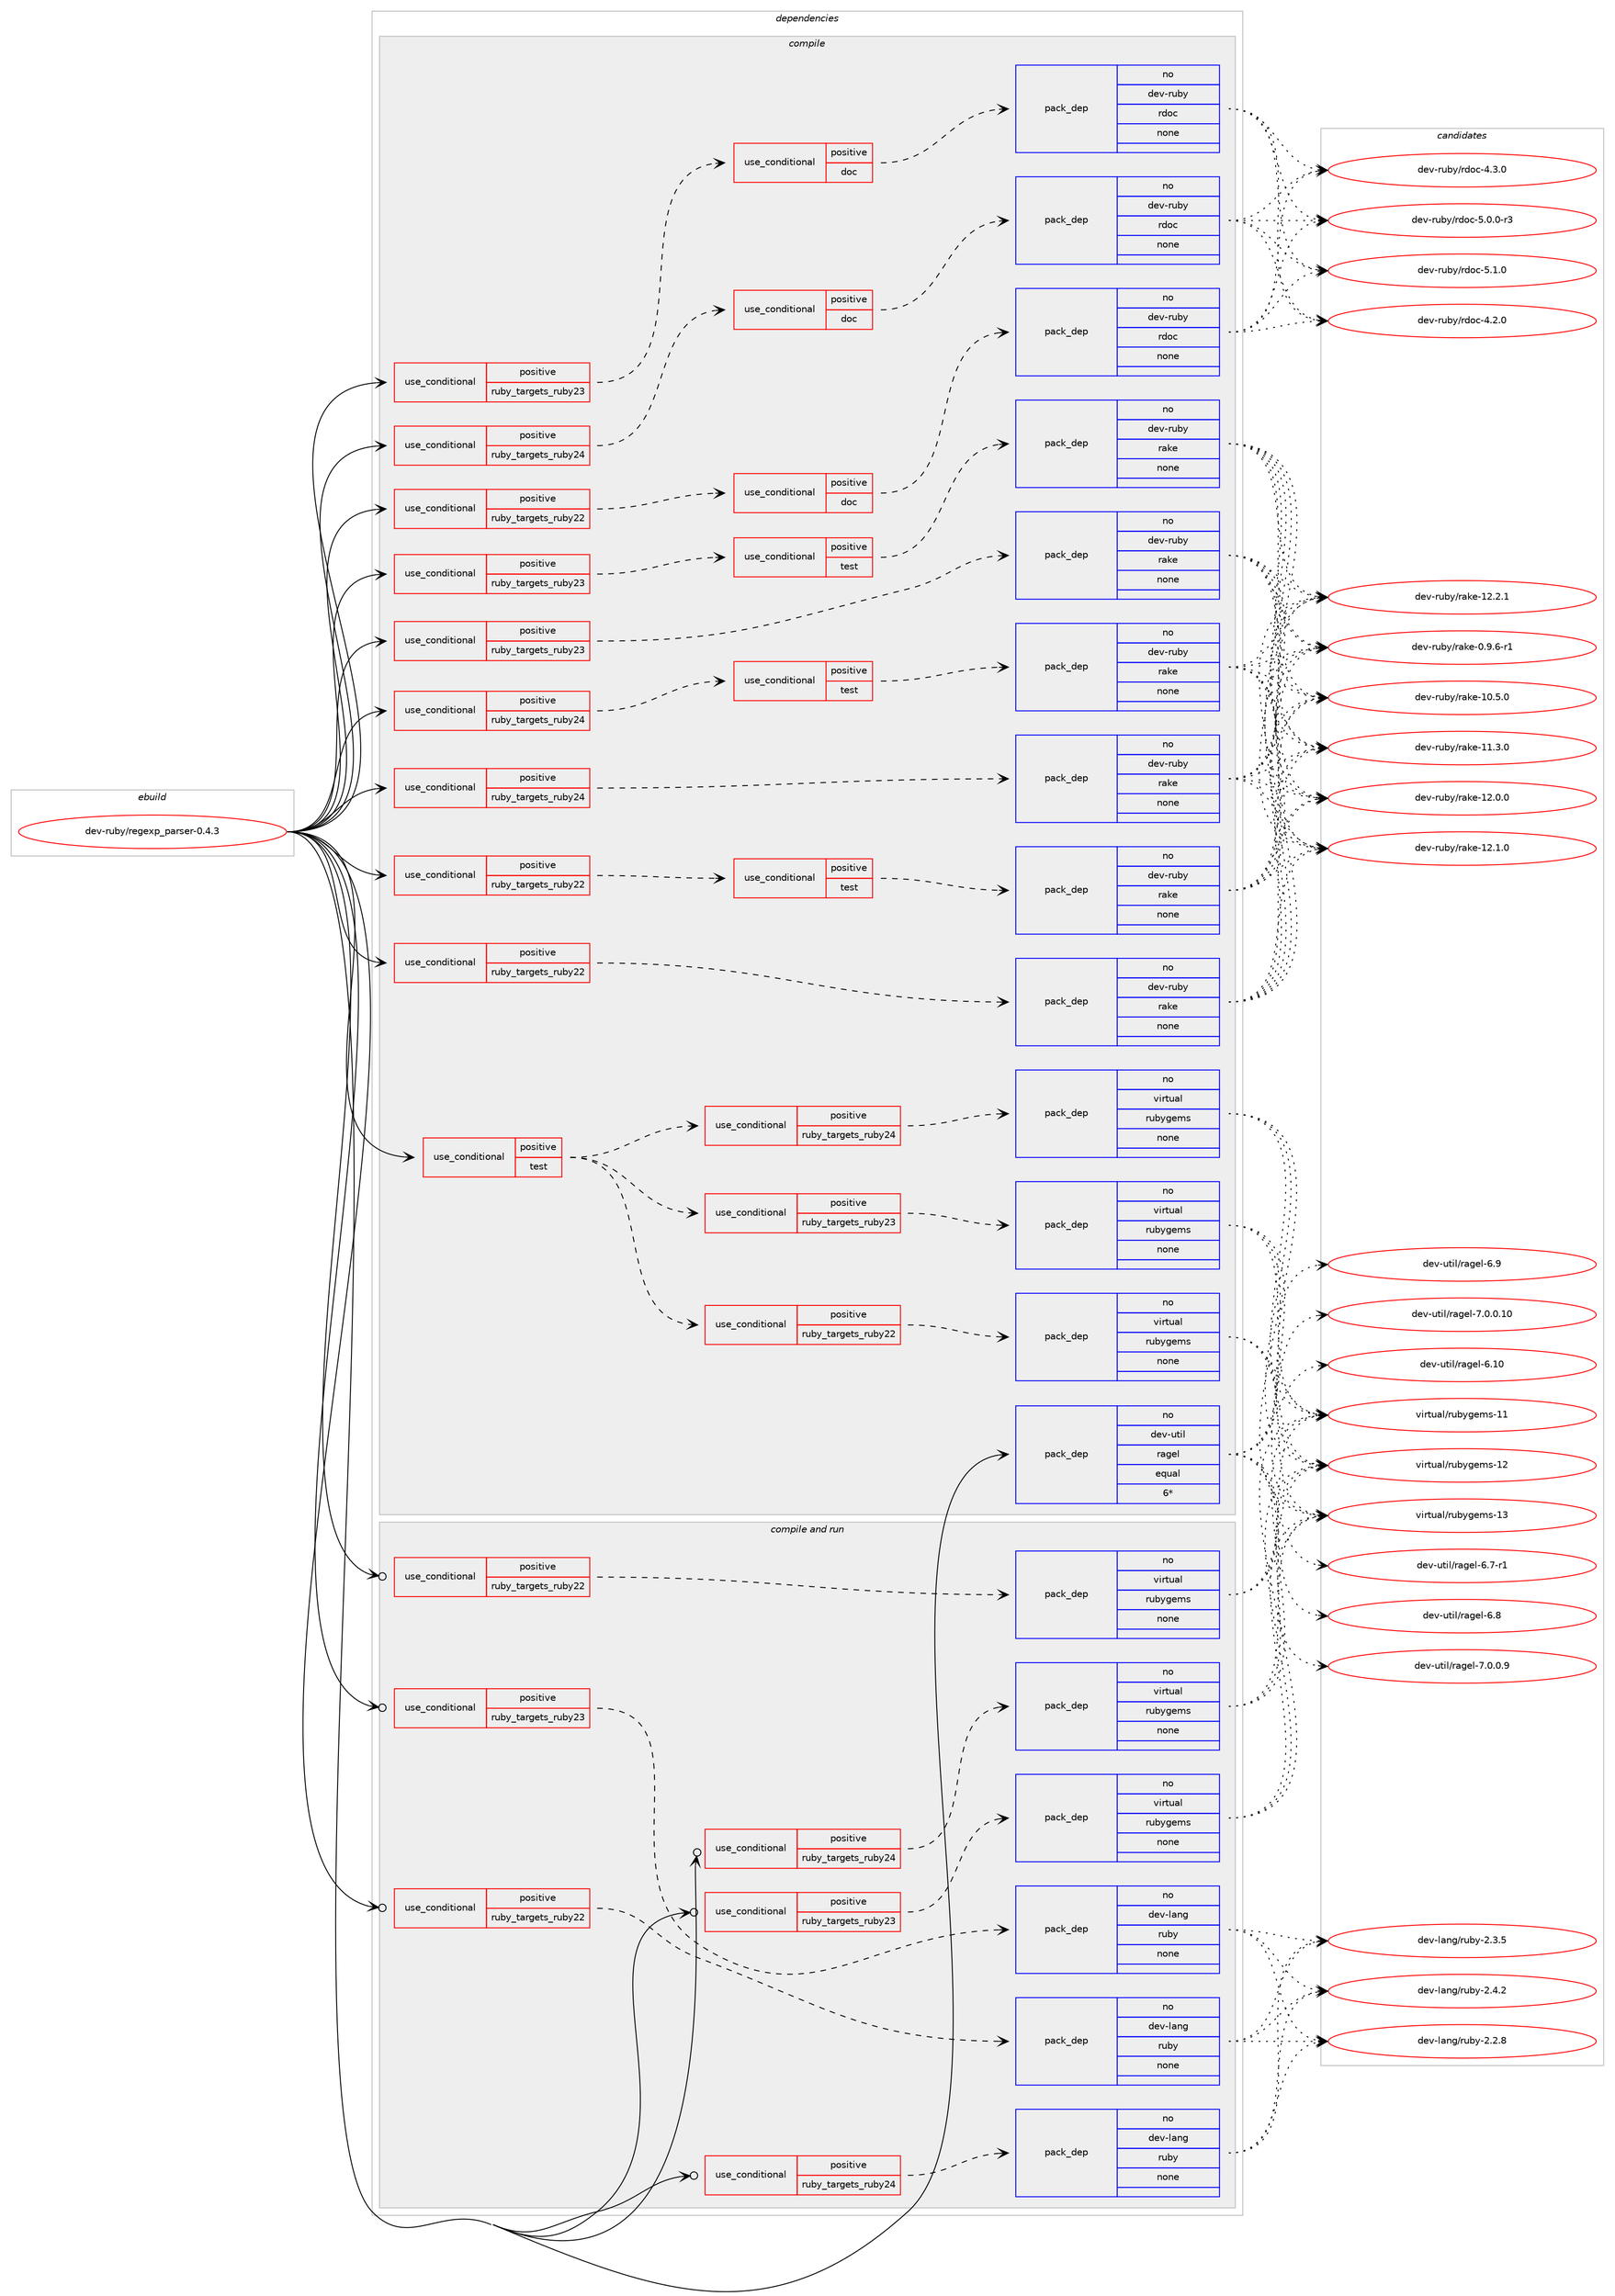 digraph prolog {

# *************
# Graph options
# *************

newrank=true;
concentrate=true;
compound=true;
graph [rankdir=LR,fontname=Helvetica,fontsize=10,ranksep=1.5];#, ranksep=2.5, nodesep=0.2];
edge  [arrowhead=vee];
node  [fontname=Helvetica,fontsize=10];

# **********
# The ebuild
# **********

subgraph cluster_leftcol {
color=gray;
rank=same;
label=<<i>ebuild</i>>;
id [label="dev-ruby/regexp_parser-0.4.3", color=red, width=4, href="../dev-ruby/regexp_parser-0.4.3.svg"];
}

# ****************
# The dependencies
# ****************

subgraph cluster_midcol {
color=gray;
label=<<i>dependencies</i>>;
subgraph cluster_compile {
fillcolor="#eeeeee";
style=filled;
label=<<i>compile</i>>;
subgraph cond68218 {
dependency260899 [label=<<TABLE BORDER="0" CELLBORDER="1" CELLSPACING="0" CELLPADDING="4"><TR><TD ROWSPAN="3" CELLPADDING="10">use_conditional</TD></TR><TR><TD>positive</TD></TR><TR><TD>ruby_targets_ruby22</TD></TR></TABLE>>, shape=none, color=red];
subgraph cond68219 {
dependency260900 [label=<<TABLE BORDER="0" CELLBORDER="1" CELLSPACING="0" CELLPADDING="4"><TR><TD ROWSPAN="3" CELLPADDING="10">use_conditional</TD></TR><TR><TD>positive</TD></TR><TR><TD>doc</TD></TR></TABLE>>, shape=none, color=red];
subgraph pack188567 {
dependency260901 [label=<<TABLE BORDER="0" CELLBORDER="1" CELLSPACING="0" CELLPADDING="4" WIDTH="220"><TR><TD ROWSPAN="6" CELLPADDING="30">pack_dep</TD></TR><TR><TD WIDTH="110">no</TD></TR><TR><TD>dev-ruby</TD></TR><TR><TD>rdoc</TD></TR><TR><TD>none</TD></TR><TR><TD></TD></TR></TABLE>>, shape=none, color=blue];
}
dependency260900:e -> dependency260901:w [weight=20,style="dashed",arrowhead="vee"];
}
dependency260899:e -> dependency260900:w [weight=20,style="dashed",arrowhead="vee"];
}
id:e -> dependency260899:w [weight=20,style="solid",arrowhead="vee"];
subgraph cond68220 {
dependency260902 [label=<<TABLE BORDER="0" CELLBORDER="1" CELLSPACING="0" CELLPADDING="4"><TR><TD ROWSPAN="3" CELLPADDING="10">use_conditional</TD></TR><TR><TD>positive</TD></TR><TR><TD>ruby_targets_ruby22</TD></TR></TABLE>>, shape=none, color=red];
subgraph cond68221 {
dependency260903 [label=<<TABLE BORDER="0" CELLBORDER="1" CELLSPACING="0" CELLPADDING="4"><TR><TD ROWSPAN="3" CELLPADDING="10">use_conditional</TD></TR><TR><TD>positive</TD></TR><TR><TD>test</TD></TR></TABLE>>, shape=none, color=red];
subgraph pack188568 {
dependency260904 [label=<<TABLE BORDER="0" CELLBORDER="1" CELLSPACING="0" CELLPADDING="4" WIDTH="220"><TR><TD ROWSPAN="6" CELLPADDING="30">pack_dep</TD></TR><TR><TD WIDTH="110">no</TD></TR><TR><TD>dev-ruby</TD></TR><TR><TD>rake</TD></TR><TR><TD>none</TD></TR><TR><TD></TD></TR></TABLE>>, shape=none, color=blue];
}
dependency260903:e -> dependency260904:w [weight=20,style="dashed",arrowhead="vee"];
}
dependency260902:e -> dependency260903:w [weight=20,style="dashed",arrowhead="vee"];
}
id:e -> dependency260902:w [weight=20,style="solid",arrowhead="vee"];
subgraph cond68222 {
dependency260905 [label=<<TABLE BORDER="0" CELLBORDER="1" CELLSPACING="0" CELLPADDING="4"><TR><TD ROWSPAN="3" CELLPADDING="10">use_conditional</TD></TR><TR><TD>positive</TD></TR><TR><TD>ruby_targets_ruby22</TD></TR></TABLE>>, shape=none, color=red];
subgraph pack188569 {
dependency260906 [label=<<TABLE BORDER="0" CELLBORDER="1" CELLSPACING="0" CELLPADDING="4" WIDTH="220"><TR><TD ROWSPAN="6" CELLPADDING="30">pack_dep</TD></TR><TR><TD WIDTH="110">no</TD></TR><TR><TD>dev-ruby</TD></TR><TR><TD>rake</TD></TR><TR><TD>none</TD></TR><TR><TD></TD></TR></TABLE>>, shape=none, color=blue];
}
dependency260905:e -> dependency260906:w [weight=20,style="dashed",arrowhead="vee"];
}
id:e -> dependency260905:w [weight=20,style="solid",arrowhead="vee"];
subgraph cond68223 {
dependency260907 [label=<<TABLE BORDER="0" CELLBORDER="1" CELLSPACING="0" CELLPADDING="4"><TR><TD ROWSPAN="3" CELLPADDING="10">use_conditional</TD></TR><TR><TD>positive</TD></TR><TR><TD>ruby_targets_ruby23</TD></TR></TABLE>>, shape=none, color=red];
subgraph cond68224 {
dependency260908 [label=<<TABLE BORDER="0" CELLBORDER="1" CELLSPACING="0" CELLPADDING="4"><TR><TD ROWSPAN="3" CELLPADDING="10">use_conditional</TD></TR><TR><TD>positive</TD></TR><TR><TD>doc</TD></TR></TABLE>>, shape=none, color=red];
subgraph pack188570 {
dependency260909 [label=<<TABLE BORDER="0" CELLBORDER="1" CELLSPACING="0" CELLPADDING="4" WIDTH="220"><TR><TD ROWSPAN="6" CELLPADDING="30">pack_dep</TD></TR><TR><TD WIDTH="110">no</TD></TR><TR><TD>dev-ruby</TD></TR><TR><TD>rdoc</TD></TR><TR><TD>none</TD></TR><TR><TD></TD></TR></TABLE>>, shape=none, color=blue];
}
dependency260908:e -> dependency260909:w [weight=20,style="dashed",arrowhead="vee"];
}
dependency260907:e -> dependency260908:w [weight=20,style="dashed",arrowhead="vee"];
}
id:e -> dependency260907:w [weight=20,style="solid",arrowhead="vee"];
subgraph cond68225 {
dependency260910 [label=<<TABLE BORDER="0" CELLBORDER="1" CELLSPACING="0" CELLPADDING="4"><TR><TD ROWSPAN="3" CELLPADDING="10">use_conditional</TD></TR><TR><TD>positive</TD></TR><TR><TD>ruby_targets_ruby23</TD></TR></TABLE>>, shape=none, color=red];
subgraph cond68226 {
dependency260911 [label=<<TABLE BORDER="0" CELLBORDER="1" CELLSPACING="0" CELLPADDING="4"><TR><TD ROWSPAN="3" CELLPADDING="10">use_conditional</TD></TR><TR><TD>positive</TD></TR><TR><TD>test</TD></TR></TABLE>>, shape=none, color=red];
subgraph pack188571 {
dependency260912 [label=<<TABLE BORDER="0" CELLBORDER="1" CELLSPACING="0" CELLPADDING="4" WIDTH="220"><TR><TD ROWSPAN="6" CELLPADDING="30">pack_dep</TD></TR><TR><TD WIDTH="110">no</TD></TR><TR><TD>dev-ruby</TD></TR><TR><TD>rake</TD></TR><TR><TD>none</TD></TR><TR><TD></TD></TR></TABLE>>, shape=none, color=blue];
}
dependency260911:e -> dependency260912:w [weight=20,style="dashed",arrowhead="vee"];
}
dependency260910:e -> dependency260911:w [weight=20,style="dashed",arrowhead="vee"];
}
id:e -> dependency260910:w [weight=20,style="solid",arrowhead="vee"];
subgraph cond68227 {
dependency260913 [label=<<TABLE BORDER="0" CELLBORDER="1" CELLSPACING="0" CELLPADDING="4"><TR><TD ROWSPAN="3" CELLPADDING="10">use_conditional</TD></TR><TR><TD>positive</TD></TR><TR><TD>ruby_targets_ruby23</TD></TR></TABLE>>, shape=none, color=red];
subgraph pack188572 {
dependency260914 [label=<<TABLE BORDER="0" CELLBORDER="1" CELLSPACING="0" CELLPADDING="4" WIDTH="220"><TR><TD ROWSPAN="6" CELLPADDING="30">pack_dep</TD></TR><TR><TD WIDTH="110">no</TD></TR><TR><TD>dev-ruby</TD></TR><TR><TD>rake</TD></TR><TR><TD>none</TD></TR><TR><TD></TD></TR></TABLE>>, shape=none, color=blue];
}
dependency260913:e -> dependency260914:w [weight=20,style="dashed",arrowhead="vee"];
}
id:e -> dependency260913:w [weight=20,style="solid",arrowhead="vee"];
subgraph cond68228 {
dependency260915 [label=<<TABLE BORDER="0" CELLBORDER="1" CELLSPACING="0" CELLPADDING="4"><TR><TD ROWSPAN="3" CELLPADDING="10">use_conditional</TD></TR><TR><TD>positive</TD></TR><TR><TD>ruby_targets_ruby24</TD></TR></TABLE>>, shape=none, color=red];
subgraph cond68229 {
dependency260916 [label=<<TABLE BORDER="0" CELLBORDER="1" CELLSPACING="0" CELLPADDING="4"><TR><TD ROWSPAN="3" CELLPADDING="10">use_conditional</TD></TR><TR><TD>positive</TD></TR><TR><TD>doc</TD></TR></TABLE>>, shape=none, color=red];
subgraph pack188573 {
dependency260917 [label=<<TABLE BORDER="0" CELLBORDER="1" CELLSPACING="0" CELLPADDING="4" WIDTH="220"><TR><TD ROWSPAN="6" CELLPADDING="30">pack_dep</TD></TR><TR><TD WIDTH="110">no</TD></TR><TR><TD>dev-ruby</TD></TR><TR><TD>rdoc</TD></TR><TR><TD>none</TD></TR><TR><TD></TD></TR></TABLE>>, shape=none, color=blue];
}
dependency260916:e -> dependency260917:w [weight=20,style="dashed",arrowhead="vee"];
}
dependency260915:e -> dependency260916:w [weight=20,style="dashed",arrowhead="vee"];
}
id:e -> dependency260915:w [weight=20,style="solid",arrowhead="vee"];
subgraph cond68230 {
dependency260918 [label=<<TABLE BORDER="0" CELLBORDER="1" CELLSPACING="0" CELLPADDING="4"><TR><TD ROWSPAN="3" CELLPADDING="10">use_conditional</TD></TR><TR><TD>positive</TD></TR><TR><TD>ruby_targets_ruby24</TD></TR></TABLE>>, shape=none, color=red];
subgraph cond68231 {
dependency260919 [label=<<TABLE BORDER="0" CELLBORDER="1" CELLSPACING="0" CELLPADDING="4"><TR><TD ROWSPAN="3" CELLPADDING="10">use_conditional</TD></TR><TR><TD>positive</TD></TR><TR><TD>test</TD></TR></TABLE>>, shape=none, color=red];
subgraph pack188574 {
dependency260920 [label=<<TABLE BORDER="0" CELLBORDER="1" CELLSPACING="0" CELLPADDING="4" WIDTH="220"><TR><TD ROWSPAN="6" CELLPADDING="30">pack_dep</TD></TR><TR><TD WIDTH="110">no</TD></TR><TR><TD>dev-ruby</TD></TR><TR><TD>rake</TD></TR><TR><TD>none</TD></TR><TR><TD></TD></TR></TABLE>>, shape=none, color=blue];
}
dependency260919:e -> dependency260920:w [weight=20,style="dashed",arrowhead="vee"];
}
dependency260918:e -> dependency260919:w [weight=20,style="dashed",arrowhead="vee"];
}
id:e -> dependency260918:w [weight=20,style="solid",arrowhead="vee"];
subgraph cond68232 {
dependency260921 [label=<<TABLE BORDER="0" CELLBORDER="1" CELLSPACING="0" CELLPADDING="4"><TR><TD ROWSPAN="3" CELLPADDING="10">use_conditional</TD></TR><TR><TD>positive</TD></TR><TR><TD>ruby_targets_ruby24</TD></TR></TABLE>>, shape=none, color=red];
subgraph pack188575 {
dependency260922 [label=<<TABLE BORDER="0" CELLBORDER="1" CELLSPACING="0" CELLPADDING="4" WIDTH="220"><TR><TD ROWSPAN="6" CELLPADDING="30">pack_dep</TD></TR><TR><TD WIDTH="110">no</TD></TR><TR><TD>dev-ruby</TD></TR><TR><TD>rake</TD></TR><TR><TD>none</TD></TR><TR><TD></TD></TR></TABLE>>, shape=none, color=blue];
}
dependency260921:e -> dependency260922:w [weight=20,style="dashed",arrowhead="vee"];
}
id:e -> dependency260921:w [weight=20,style="solid",arrowhead="vee"];
subgraph cond68233 {
dependency260923 [label=<<TABLE BORDER="0" CELLBORDER="1" CELLSPACING="0" CELLPADDING="4"><TR><TD ROWSPAN="3" CELLPADDING="10">use_conditional</TD></TR><TR><TD>positive</TD></TR><TR><TD>test</TD></TR></TABLE>>, shape=none, color=red];
subgraph cond68234 {
dependency260924 [label=<<TABLE BORDER="0" CELLBORDER="1" CELLSPACING="0" CELLPADDING="4"><TR><TD ROWSPAN="3" CELLPADDING="10">use_conditional</TD></TR><TR><TD>positive</TD></TR><TR><TD>ruby_targets_ruby22</TD></TR></TABLE>>, shape=none, color=red];
subgraph pack188576 {
dependency260925 [label=<<TABLE BORDER="0" CELLBORDER="1" CELLSPACING="0" CELLPADDING="4" WIDTH="220"><TR><TD ROWSPAN="6" CELLPADDING="30">pack_dep</TD></TR><TR><TD WIDTH="110">no</TD></TR><TR><TD>virtual</TD></TR><TR><TD>rubygems</TD></TR><TR><TD>none</TD></TR><TR><TD></TD></TR></TABLE>>, shape=none, color=blue];
}
dependency260924:e -> dependency260925:w [weight=20,style="dashed",arrowhead="vee"];
}
dependency260923:e -> dependency260924:w [weight=20,style="dashed",arrowhead="vee"];
subgraph cond68235 {
dependency260926 [label=<<TABLE BORDER="0" CELLBORDER="1" CELLSPACING="0" CELLPADDING="4"><TR><TD ROWSPAN="3" CELLPADDING="10">use_conditional</TD></TR><TR><TD>positive</TD></TR><TR><TD>ruby_targets_ruby23</TD></TR></TABLE>>, shape=none, color=red];
subgraph pack188577 {
dependency260927 [label=<<TABLE BORDER="0" CELLBORDER="1" CELLSPACING="0" CELLPADDING="4" WIDTH="220"><TR><TD ROWSPAN="6" CELLPADDING="30">pack_dep</TD></TR><TR><TD WIDTH="110">no</TD></TR><TR><TD>virtual</TD></TR><TR><TD>rubygems</TD></TR><TR><TD>none</TD></TR><TR><TD></TD></TR></TABLE>>, shape=none, color=blue];
}
dependency260926:e -> dependency260927:w [weight=20,style="dashed",arrowhead="vee"];
}
dependency260923:e -> dependency260926:w [weight=20,style="dashed",arrowhead="vee"];
subgraph cond68236 {
dependency260928 [label=<<TABLE BORDER="0" CELLBORDER="1" CELLSPACING="0" CELLPADDING="4"><TR><TD ROWSPAN="3" CELLPADDING="10">use_conditional</TD></TR><TR><TD>positive</TD></TR><TR><TD>ruby_targets_ruby24</TD></TR></TABLE>>, shape=none, color=red];
subgraph pack188578 {
dependency260929 [label=<<TABLE BORDER="0" CELLBORDER="1" CELLSPACING="0" CELLPADDING="4" WIDTH="220"><TR><TD ROWSPAN="6" CELLPADDING="30">pack_dep</TD></TR><TR><TD WIDTH="110">no</TD></TR><TR><TD>virtual</TD></TR><TR><TD>rubygems</TD></TR><TR><TD>none</TD></TR><TR><TD></TD></TR></TABLE>>, shape=none, color=blue];
}
dependency260928:e -> dependency260929:w [weight=20,style="dashed",arrowhead="vee"];
}
dependency260923:e -> dependency260928:w [weight=20,style="dashed",arrowhead="vee"];
}
id:e -> dependency260923:w [weight=20,style="solid",arrowhead="vee"];
subgraph pack188579 {
dependency260930 [label=<<TABLE BORDER="0" CELLBORDER="1" CELLSPACING="0" CELLPADDING="4" WIDTH="220"><TR><TD ROWSPAN="6" CELLPADDING="30">pack_dep</TD></TR><TR><TD WIDTH="110">no</TD></TR><TR><TD>dev-util</TD></TR><TR><TD>ragel</TD></TR><TR><TD>equal</TD></TR><TR><TD>6*</TD></TR></TABLE>>, shape=none, color=blue];
}
id:e -> dependency260930:w [weight=20,style="solid",arrowhead="vee"];
}
subgraph cluster_compileandrun {
fillcolor="#eeeeee";
style=filled;
label=<<i>compile and run</i>>;
subgraph cond68237 {
dependency260931 [label=<<TABLE BORDER="0" CELLBORDER="1" CELLSPACING="0" CELLPADDING="4"><TR><TD ROWSPAN="3" CELLPADDING="10">use_conditional</TD></TR><TR><TD>positive</TD></TR><TR><TD>ruby_targets_ruby22</TD></TR></TABLE>>, shape=none, color=red];
subgraph pack188580 {
dependency260932 [label=<<TABLE BORDER="0" CELLBORDER="1" CELLSPACING="0" CELLPADDING="4" WIDTH="220"><TR><TD ROWSPAN="6" CELLPADDING="30">pack_dep</TD></TR><TR><TD WIDTH="110">no</TD></TR><TR><TD>dev-lang</TD></TR><TR><TD>ruby</TD></TR><TR><TD>none</TD></TR><TR><TD></TD></TR></TABLE>>, shape=none, color=blue];
}
dependency260931:e -> dependency260932:w [weight=20,style="dashed",arrowhead="vee"];
}
id:e -> dependency260931:w [weight=20,style="solid",arrowhead="odotvee"];
subgraph cond68238 {
dependency260933 [label=<<TABLE BORDER="0" CELLBORDER="1" CELLSPACING="0" CELLPADDING="4"><TR><TD ROWSPAN="3" CELLPADDING="10">use_conditional</TD></TR><TR><TD>positive</TD></TR><TR><TD>ruby_targets_ruby22</TD></TR></TABLE>>, shape=none, color=red];
subgraph pack188581 {
dependency260934 [label=<<TABLE BORDER="0" CELLBORDER="1" CELLSPACING="0" CELLPADDING="4" WIDTH="220"><TR><TD ROWSPAN="6" CELLPADDING="30">pack_dep</TD></TR><TR><TD WIDTH="110">no</TD></TR><TR><TD>virtual</TD></TR><TR><TD>rubygems</TD></TR><TR><TD>none</TD></TR><TR><TD></TD></TR></TABLE>>, shape=none, color=blue];
}
dependency260933:e -> dependency260934:w [weight=20,style="dashed",arrowhead="vee"];
}
id:e -> dependency260933:w [weight=20,style="solid",arrowhead="odotvee"];
subgraph cond68239 {
dependency260935 [label=<<TABLE BORDER="0" CELLBORDER="1" CELLSPACING="0" CELLPADDING="4"><TR><TD ROWSPAN="3" CELLPADDING="10">use_conditional</TD></TR><TR><TD>positive</TD></TR><TR><TD>ruby_targets_ruby23</TD></TR></TABLE>>, shape=none, color=red];
subgraph pack188582 {
dependency260936 [label=<<TABLE BORDER="0" CELLBORDER="1" CELLSPACING="0" CELLPADDING="4" WIDTH="220"><TR><TD ROWSPAN="6" CELLPADDING="30">pack_dep</TD></TR><TR><TD WIDTH="110">no</TD></TR><TR><TD>dev-lang</TD></TR><TR><TD>ruby</TD></TR><TR><TD>none</TD></TR><TR><TD></TD></TR></TABLE>>, shape=none, color=blue];
}
dependency260935:e -> dependency260936:w [weight=20,style="dashed",arrowhead="vee"];
}
id:e -> dependency260935:w [weight=20,style="solid",arrowhead="odotvee"];
subgraph cond68240 {
dependency260937 [label=<<TABLE BORDER="0" CELLBORDER="1" CELLSPACING="0" CELLPADDING="4"><TR><TD ROWSPAN="3" CELLPADDING="10">use_conditional</TD></TR><TR><TD>positive</TD></TR><TR><TD>ruby_targets_ruby23</TD></TR></TABLE>>, shape=none, color=red];
subgraph pack188583 {
dependency260938 [label=<<TABLE BORDER="0" CELLBORDER="1" CELLSPACING="0" CELLPADDING="4" WIDTH="220"><TR><TD ROWSPAN="6" CELLPADDING="30">pack_dep</TD></TR><TR><TD WIDTH="110">no</TD></TR><TR><TD>virtual</TD></TR><TR><TD>rubygems</TD></TR><TR><TD>none</TD></TR><TR><TD></TD></TR></TABLE>>, shape=none, color=blue];
}
dependency260937:e -> dependency260938:w [weight=20,style="dashed",arrowhead="vee"];
}
id:e -> dependency260937:w [weight=20,style="solid",arrowhead="odotvee"];
subgraph cond68241 {
dependency260939 [label=<<TABLE BORDER="0" CELLBORDER="1" CELLSPACING="0" CELLPADDING="4"><TR><TD ROWSPAN="3" CELLPADDING="10">use_conditional</TD></TR><TR><TD>positive</TD></TR><TR><TD>ruby_targets_ruby24</TD></TR></TABLE>>, shape=none, color=red];
subgraph pack188584 {
dependency260940 [label=<<TABLE BORDER="0" CELLBORDER="1" CELLSPACING="0" CELLPADDING="4" WIDTH="220"><TR><TD ROWSPAN="6" CELLPADDING="30">pack_dep</TD></TR><TR><TD WIDTH="110">no</TD></TR><TR><TD>dev-lang</TD></TR><TR><TD>ruby</TD></TR><TR><TD>none</TD></TR><TR><TD></TD></TR></TABLE>>, shape=none, color=blue];
}
dependency260939:e -> dependency260940:w [weight=20,style="dashed",arrowhead="vee"];
}
id:e -> dependency260939:w [weight=20,style="solid",arrowhead="odotvee"];
subgraph cond68242 {
dependency260941 [label=<<TABLE BORDER="0" CELLBORDER="1" CELLSPACING="0" CELLPADDING="4"><TR><TD ROWSPAN="3" CELLPADDING="10">use_conditional</TD></TR><TR><TD>positive</TD></TR><TR><TD>ruby_targets_ruby24</TD></TR></TABLE>>, shape=none, color=red];
subgraph pack188585 {
dependency260942 [label=<<TABLE BORDER="0" CELLBORDER="1" CELLSPACING="0" CELLPADDING="4" WIDTH="220"><TR><TD ROWSPAN="6" CELLPADDING="30">pack_dep</TD></TR><TR><TD WIDTH="110">no</TD></TR><TR><TD>virtual</TD></TR><TR><TD>rubygems</TD></TR><TR><TD>none</TD></TR><TR><TD></TD></TR></TABLE>>, shape=none, color=blue];
}
dependency260941:e -> dependency260942:w [weight=20,style="dashed",arrowhead="vee"];
}
id:e -> dependency260941:w [weight=20,style="solid",arrowhead="odotvee"];
}
subgraph cluster_run {
fillcolor="#eeeeee";
style=filled;
label=<<i>run</i>>;
}
}

# **************
# The candidates
# **************

subgraph cluster_choices {
rank=same;
color=gray;
label=<<i>candidates</i>>;

subgraph choice188567 {
color=black;
nodesep=1;
choice10010111845114117981214711410011199455246504648 [label="dev-ruby/rdoc-4.2.0", color=red, width=4,href="../dev-ruby/rdoc-4.2.0.svg"];
choice10010111845114117981214711410011199455246514648 [label="dev-ruby/rdoc-4.3.0", color=red, width=4,href="../dev-ruby/rdoc-4.3.0.svg"];
choice100101118451141179812147114100111994553464846484511451 [label="dev-ruby/rdoc-5.0.0-r3", color=red, width=4,href="../dev-ruby/rdoc-5.0.0-r3.svg"];
choice10010111845114117981214711410011199455346494648 [label="dev-ruby/rdoc-5.1.0", color=red, width=4,href="../dev-ruby/rdoc-5.1.0.svg"];
dependency260901:e -> choice10010111845114117981214711410011199455246504648:w [style=dotted,weight="100"];
dependency260901:e -> choice10010111845114117981214711410011199455246514648:w [style=dotted,weight="100"];
dependency260901:e -> choice100101118451141179812147114100111994553464846484511451:w [style=dotted,weight="100"];
dependency260901:e -> choice10010111845114117981214711410011199455346494648:w [style=dotted,weight="100"];
}
subgraph choice188568 {
color=black;
nodesep=1;
choice100101118451141179812147114971071014548465746544511449 [label="dev-ruby/rake-0.9.6-r1", color=red, width=4,href="../dev-ruby/rake-0.9.6-r1.svg"];
choice1001011184511411798121471149710710145494846534648 [label="dev-ruby/rake-10.5.0", color=red, width=4,href="../dev-ruby/rake-10.5.0.svg"];
choice1001011184511411798121471149710710145494946514648 [label="dev-ruby/rake-11.3.0", color=red, width=4,href="../dev-ruby/rake-11.3.0.svg"];
choice1001011184511411798121471149710710145495046484648 [label="dev-ruby/rake-12.0.0", color=red, width=4,href="../dev-ruby/rake-12.0.0.svg"];
choice1001011184511411798121471149710710145495046494648 [label="dev-ruby/rake-12.1.0", color=red, width=4,href="../dev-ruby/rake-12.1.0.svg"];
choice1001011184511411798121471149710710145495046504649 [label="dev-ruby/rake-12.2.1", color=red, width=4,href="../dev-ruby/rake-12.2.1.svg"];
dependency260904:e -> choice100101118451141179812147114971071014548465746544511449:w [style=dotted,weight="100"];
dependency260904:e -> choice1001011184511411798121471149710710145494846534648:w [style=dotted,weight="100"];
dependency260904:e -> choice1001011184511411798121471149710710145494946514648:w [style=dotted,weight="100"];
dependency260904:e -> choice1001011184511411798121471149710710145495046484648:w [style=dotted,weight="100"];
dependency260904:e -> choice1001011184511411798121471149710710145495046494648:w [style=dotted,weight="100"];
dependency260904:e -> choice1001011184511411798121471149710710145495046504649:w [style=dotted,weight="100"];
}
subgraph choice188569 {
color=black;
nodesep=1;
choice100101118451141179812147114971071014548465746544511449 [label="dev-ruby/rake-0.9.6-r1", color=red, width=4,href="../dev-ruby/rake-0.9.6-r1.svg"];
choice1001011184511411798121471149710710145494846534648 [label="dev-ruby/rake-10.5.0", color=red, width=4,href="../dev-ruby/rake-10.5.0.svg"];
choice1001011184511411798121471149710710145494946514648 [label="dev-ruby/rake-11.3.0", color=red, width=4,href="../dev-ruby/rake-11.3.0.svg"];
choice1001011184511411798121471149710710145495046484648 [label="dev-ruby/rake-12.0.0", color=red, width=4,href="../dev-ruby/rake-12.0.0.svg"];
choice1001011184511411798121471149710710145495046494648 [label="dev-ruby/rake-12.1.0", color=red, width=4,href="../dev-ruby/rake-12.1.0.svg"];
choice1001011184511411798121471149710710145495046504649 [label="dev-ruby/rake-12.2.1", color=red, width=4,href="../dev-ruby/rake-12.2.1.svg"];
dependency260906:e -> choice100101118451141179812147114971071014548465746544511449:w [style=dotted,weight="100"];
dependency260906:e -> choice1001011184511411798121471149710710145494846534648:w [style=dotted,weight="100"];
dependency260906:e -> choice1001011184511411798121471149710710145494946514648:w [style=dotted,weight="100"];
dependency260906:e -> choice1001011184511411798121471149710710145495046484648:w [style=dotted,weight="100"];
dependency260906:e -> choice1001011184511411798121471149710710145495046494648:w [style=dotted,weight="100"];
dependency260906:e -> choice1001011184511411798121471149710710145495046504649:w [style=dotted,weight="100"];
}
subgraph choice188570 {
color=black;
nodesep=1;
choice10010111845114117981214711410011199455246504648 [label="dev-ruby/rdoc-4.2.0", color=red, width=4,href="../dev-ruby/rdoc-4.2.0.svg"];
choice10010111845114117981214711410011199455246514648 [label="dev-ruby/rdoc-4.3.0", color=red, width=4,href="../dev-ruby/rdoc-4.3.0.svg"];
choice100101118451141179812147114100111994553464846484511451 [label="dev-ruby/rdoc-5.0.0-r3", color=red, width=4,href="../dev-ruby/rdoc-5.0.0-r3.svg"];
choice10010111845114117981214711410011199455346494648 [label="dev-ruby/rdoc-5.1.0", color=red, width=4,href="../dev-ruby/rdoc-5.1.0.svg"];
dependency260909:e -> choice10010111845114117981214711410011199455246504648:w [style=dotted,weight="100"];
dependency260909:e -> choice10010111845114117981214711410011199455246514648:w [style=dotted,weight="100"];
dependency260909:e -> choice100101118451141179812147114100111994553464846484511451:w [style=dotted,weight="100"];
dependency260909:e -> choice10010111845114117981214711410011199455346494648:w [style=dotted,weight="100"];
}
subgraph choice188571 {
color=black;
nodesep=1;
choice100101118451141179812147114971071014548465746544511449 [label="dev-ruby/rake-0.9.6-r1", color=red, width=4,href="../dev-ruby/rake-0.9.6-r1.svg"];
choice1001011184511411798121471149710710145494846534648 [label="dev-ruby/rake-10.5.0", color=red, width=4,href="../dev-ruby/rake-10.5.0.svg"];
choice1001011184511411798121471149710710145494946514648 [label="dev-ruby/rake-11.3.0", color=red, width=4,href="../dev-ruby/rake-11.3.0.svg"];
choice1001011184511411798121471149710710145495046484648 [label="dev-ruby/rake-12.0.0", color=red, width=4,href="../dev-ruby/rake-12.0.0.svg"];
choice1001011184511411798121471149710710145495046494648 [label="dev-ruby/rake-12.1.0", color=red, width=4,href="../dev-ruby/rake-12.1.0.svg"];
choice1001011184511411798121471149710710145495046504649 [label="dev-ruby/rake-12.2.1", color=red, width=4,href="../dev-ruby/rake-12.2.1.svg"];
dependency260912:e -> choice100101118451141179812147114971071014548465746544511449:w [style=dotted,weight="100"];
dependency260912:e -> choice1001011184511411798121471149710710145494846534648:w [style=dotted,weight="100"];
dependency260912:e -> choice1001011184511411798121471149710710145494946514648:w [style=dotted,weight="100"];
dependency260912:e -> choice1001011184511411798121471149710710145495046484648:w [style=dotted,weight="100"];
dependency260912:e -> choice1001011184511411798121471149710710145495046494648:w [style=dotted,weight="100"];
dependency260912:e -> choice1001011184511411798121471149710710145495046504649:w [style=dotted,weight="100"];
}
subgraph choice188572 {
color=black;
nodesep=1;
choice100101118451141179812147114971071014548465746544511449 [label="dev-ruby/rake-0.9.6-r1", color=red, width=4,href="../dev-ruby/rake-0.9.6-r1.svg"];
choice1001011184511411798121471149710710145494846534648 [label="dev-ruby/rake-10.5.0", color=red, width=4,href="../dev-ruby/rake-10.5.0.svg"];
choice1001011184511411798121471149710710145494946514648 [label="dev-ruby/rake-11.3.0", color=red, width=4,href="../dev-ruby/rake-11.3.0.svg"];
choice1001011184511411798121471149710710145495046484648 [label="dev-ruby/rake-12.0.0", color=red, width=4,href="../dev-ruby/rake-12.0.0.svg"];
choice1001011184511411798121471149710710145495046494648 [label="dev-ruby/rake-12.1.0", color=red, width=4,href="../dev-ruby/rake-12.1.0.svg"];
choice1001011184511411798121471149710710145495046504649 [label="dev-ruby/rake-12.2.1", color=red, width=4,href="../dev-ruby/rake-12.2.1.svg"];
dependency260914:e -> choice100101118451141179812147114971071014548465746544511449:w [style=dotted,weight="100"];
dependency260914:e -> choice1001011184511411798121471149710710145494846534648:w [style=dotted,weight="100"];
dependency260914:e -> choice1001011184511411798121471149710710145494946514648:w [style=dotted,weight="100"];
dependency260914:e -> choice1001011184511411798121471149710710145495046484648:w [style=dotted,weight="100"];
dependency260914:e -> choice1001011184511411798121471149710710145495046494648:w [style=dotted,weight="100"];
dependency260914:e -> choice1001011184511411798121471149710710145495046504649:w [style=dotted,weight="100"];
}
subgraph choice188573 {
color=black;
nodesep=1;
choice10010111845114117981214711410011199455246504648 [label="dev-ruby/rdoc-4.2.0", color=red, width=4,href="../dev-ruby/rdoc-4.2.0.svg"];
choice10010111845114117981214711410011199455246514648 [label="dev-ruby/rdoc-4.3.0", color=red, width=4,href="../dev-ruby/rdoc-4.3.0.svg"];
choice100101118451141179812147114100111994553464846484511451 [label="dev-ruby/rdoc-5.0.0-r3", color=red, width=4,href="../dev-ruby/rdoc-5.0.0-r3.svg"];
choice10010111845114117981214711410011199455346494648 [label="dev-ruby/rdoc-5.1.0", color=red, width=4,href="../dev-ruby/rdoc-5.1.0.svg"];
dependency260917:e -> choice10010111845114117981214711410011199455246504648:w [style=dotted,weight="100"];
dependency260917:e -> choice10010111845114117981214711410011199455246514648:w [style=dotted,weight="100"];
dependency260917:e -> choice100101118451141179812147114100111994553464846484511451:w [style=dotted,weight="100"];
dependency260917:e -> choice10010111845114117981214711410011199455346494648:w [style=dotted,weight="100"];
}
subgraph choice188574 {
color=black;
nodesep=1;
choice100101118451141179812147114971071014548465746544511449 [label="dev-ruby/rake-0.9.6-r1", color=red, width=4,href="../dev-ruby/rake-0.9.6-r1.svg"];
choice1001011184511411798121471149710710145494846534648 [label="dev-ruby/rake-10.5.0", color=red, width=4,href="../dev-ruby/rake-10.5.0.svg"];
choice1001011184511411798121471149710710145494946514648 [label="dev-ruby/rake-11.3.0", color=red, width=4,href="../dev-ruby/rake-11.3.0.svg"];
choice1001011184511411798121471149710710145495046484648 [label="dev-ruby/rake-12.0.0", color=red, width=4,href="../dev-ruby/rake-12.0.0.svg"];
choice1001011184511411798121471149710710145495046494648 [label="dev-ruby/rake-12.1.0", color=red, width=4,href="../dev-ruby/rake-12.1.0.svg"];
choice1001011184511411798121471149710710145495046504649 [label="dev-ruby/rake-12.2.1", color=red, width=4,href="../dev-ruby/rake-12.2.1.svg"];
dependency260920:e -> choice100101118451141179812147114971071014548465746544511449:w [style=dotted,weight="100"];
dependency260920:e -> choice1001011184511411798121471149710710145494846534648:w [style=dotted,weight="100"];
dependency260920:e -> choice1001011184511411798121471149710710145494946514648:w [style=dotted,weight="100"];
dependency260920:e -> choice1001011184511411798121471149710710145495046484648:w [style=dotted,weight="100"];
dependency260920:e -> choice1001011184511411798121471149710710145495046494648:w [style=dotted,weight="100"];
dependency260920:e -> choice1001011184511411798121471149710710145495046504649:w [style=dotted,weight="100"];
}
subgraph choice188575 {
color=black;
nodesep=1;
choice100101118451141179812147114971071014548465746544511449 [label="dev-ruby/rake-0.9.6-r1", color=red, width=4,href="../dev-ruby/rake-0.9.6-r1.svg"];
choice1001011184511411798121471149710710145494846534648 [label="dev-ruby/rake-10.5.0", color=red, width=4,href="../dev-ruby/rake-10.5.0.svg"];
choice1001011184511411798121471149710710145494946514648 [label="dev-ruby/rake-11.3.0", color=red, width=4,href="../dev-ruby/rake-11.3.0.svg"];
choice1001011184511411798121471149710710145495046484648 [label="dev-ruby/rake-12.0.0", color=red, width=4,href="../dev-ruby/rake-12.0.0.svg"];
choice1001011184511411798121471149710710145495046494648 [label="dev-ruby/rake-12.1.0", color=red, width=4,href="../dev-ruby/rake-12.1.0.svg"];
choice1001011184511411798121471149710710145495046504649 [label="dev-ruby/rake-12.2.1", color=red, width=4,href="../dev-ruby/rake-12.2.1.svg"];
dependency260922:e -> choice100101118451141179812147114971071014548465746544511449:w [style=dotted,weight="100"];
dependency260922:e -> choice1001011184511411798121471149710710145494846534648:w [style=dotted,weight="100"];
dependency260922:e -> choice1001011184511411798121471149710710145494946514648:w [style=dotted,weight="100"];
dependency260922:e -> choice1001011184511411798121471149710710145495046484648:w [style=dotted,weight="100"];
dependency260922:e -> choice1001011184511411798121471149710710145495046494648:w [style=dotted,weight="100"];
dependency260922:e -> choice1001011184511411798121471149710710145495046504649:w [style=dotted,weight="100"];
}
subgraph choice188576 {
color=black;
nodesep=1;
choice118105114116117971084711411798121103101109115454949 [label="virtual/rubygems-11", color=red, width=4,href="../virtual/rubygems-11.svg"];
choice118105114116117971084711411798121103101109115454950 [label="virtual/rubygems-12", color=red, width=4,href="../virtual/rubygems-12.svg"];
choice118105114116117971084711411798121103101109115454951 [label="virtual/rubygems-13", color=red, width=4,href="../virtual/rubygems-13.svg"];
dependency260925:e -> choice118105114116117971084711411798121103101109115454949:w [style=dotted,weight="100"];
dependency260925:e -> choice118105114116117971084711411798121103101109115454950:w [style=dotted,weight="100"];
dependency260925:e -> choice118105114116117971084711411798121103101109115454951:w [style=dotted,weight="100"];
}
subgraph choice188577 {
color=black;
nodesep=1;
choice118105114116117971084711411798121103101109115454949 [label="virtual/rubygems-11", color=red, width=4,href="../virtual/rubygems-11.svg"];
choice118105114116117971084711411798121103101109115454950 [label="virtual/rubygems-12", color=red, width=4,href="../virtual/rubygems-12.svg"];
choice118105114116117971084711411798121103101109115454951 [label="virtual/rubygems-13", color=red, width=4,href="../virtual/rubygems-13.svg"];
dependency260927:e -> choice118105114116117971084711411798121103101109115454949:w [style=dotted,weight="100"];
dependency260927:e -> choice118105114116117971084711411798121103101109115454950:w [style=dotted,weight="100"];
dependency260927:e -> choice118105114116117971084711411798121103101109115454951:w [style=dotted,weight="100"];
}
subgraph choice188578 {
color=black;
nodesep=1;
choice118105114116117971084711411798121103101109115454949 [label="virtual/rubygems-11", color=red, width=4,href="../virtual/rubygems-11.svg"];
choice118105114116117971084711411798121103101109115454950 [label="virtual/rubygems-12", color=red, width=4,href="../virtual/rubygems-12.svg"];
choice118105114116117971084711411798121103101109115454951 [label="virtual/rubygems-13", color=red, width=4,href="../virtual/rubygems-13.svg"];
dependency260929:e -> choice118105114116117971084711411798121103101109115454949:w [style=dotted,weight="100"];
dependency260929:e -> choice118105114116117971084711411798121103101109115454950:w [style=dotted,weight="100"];
dependency260929:e -> choice118105114116117971084711411798121103101109115454951:w [style=dotted,weight="100"];
}
subgraph choice188579 {
color=black;
nodesep=1;
choice1001011184511711610510847114971031011084554464948 [label="dev-util/ragel-6.10", color=red, width=4,href="../dev-util/ragel-6.10.svg"];
choice100101118451171161051084711497103101108455446554511449 [label="dev-util/ragel-6.7-r1", color=red, width=4,href="../dev-util/ragel-6.7-r1.svg"];
choice10010111845117116105108471149710310110845544656 [label="dev-util/ragel-6.8", color=red, width=4,href="../dev-util/ragel-6.8.svg"];
choice10010111845117116105108471149710310110845544657 [label="dev-util/ragel-6.9", color=red, width=4,href="../dev-util/ragel-6.9.svg"];
choice100101118451171161051084711497103101108455546484648464948 [label="dev-util/ragel-7.0.0.10", color=red, width=4,href="../dev-util/ragel-7.0.0.10.svg"];
choice1001011184511711610510847114971031011084555464846484657 [label="dev-util/ragel-7.0.0.9", color=red, width=4,href="../dev-util/ragel-7.0.0.9.svg"];
dependency260930:e -> choice1001011184511711610510847114971031011084554464948:w [style=dotted,weight="100"];
dependency260930:e -> choice100101118451171161051084711497103101108455446554511449:w [style=dotted,weight="100"];
dependency260930:e -> choice10010111845117116105108471149710310110845544656:w [style=dotted,weight="100"];
dependency260930:e -> choice10010111845117116105108471149710310110845544657:w [style=dotted,weight="100"];
dependency260930:e -> choice100101118451171161051084711497103101108455546484648464948:w [style=dotted,weight="100"];
dependency260930:e -> choice1001011184511711610510847114971031011084555464846484657:w [style=dotted,weight="100"];
}
subgraph choice188580 {
color=black;
nodesep=1;
choice10010111845108971101034711411798121455046504656 [label="dev-lang/ruby-2.2.8", color=red, width=4,href="../dev-lang/ruby-2.2.8.svg"];
choice10010111845108971101034711411798121455046514653 [label="dev-lang/ruby-2.3.5", color=red, width=4,href="../dev-lang/ruby-2.3.5.svg"];
choice10010111845108971101034711411798121455046524650 [label="dev-lang/ruby-2.4.2", color=red, width=4,href="../dev-lang/ruby-2.4.2.svg"];
dependency260932:e -> choice10010111845108971101034711411798121455046504656:w [style=dotted,weight="100"];
dependency260932:e -> choice10010111845108971101034711411798121455046514653:w [style=dotted,weight="100"];
dependency260932:e -> choice10010111845108971101034711411798121455046524650:w [style=dotted,weight="100"];
}
subgraph choice188581 {
color=black;
nodesep=1;
choice118105114116117971084711411798121103101109115454949 [label="virtual/rubygems-11", color=red, width=4,href="../virtual/rubygems-11.svg"];
choice118105114116117971084711411798121103101109115454950 [label="virtual/rubygems-12", color=red, width=4,href="../virtual/rubygems-12.svg"];
choice118105114116117971084711411798121103101109115454951 [label="virtual/rubygems-13", color=red, width=4,href="../virtual/rubygems-13.svg"];
dependency260934:e -> choice118105114116117971084711411798121103101109115454949:w [style=dotted,weight="100"];
dependency260934:e -> choice118105114116117971084711411798121103101109115454950:w [style=dotted,weight="100"];
dependency260934:e -> choice118105114116117971084711411798121103101109115454951:w [style=dotted,weight="100"];
}
subgraph choice188582 {
color=black;
nodesep=1;
choice10010111845108971101034711411798121455046504656 [label="dev-lang/ruby-2.2.8", color=red, width=4,href="../dev-lang/ruby-2.2.8.svg"];
choice10010111845108971101034711411798121455046514653 [label="dev-lang/ruby-2.3.5", color=red, width=4,href="../dev-lang/ruby-2.3.5.svg"];
choice10010111845108971101034711411798121455046524650 [label="dev-lang/ruby-2.4.2", color=red, width=4,href="../dev-lang/ruby-2.4.2.svg"];
dependency260936:e -> choice10010111845108971101034711411798121455046504656:w [style=dotted,weight="100"];
dependency260936:e -> choice10010111845108971101034711411798121455046514653:w [style=dotted,weight="100"];
dependency260936:e -> choice10010111845108971101034711411798121455046524650:w [style=dotted,weight="100"];
}
subgraph choice188583 {
color=black;
nodesep=1;
choice118105114116117971084711411798121103101109115454949 [label="virtual/rubygems-11", color=red, width=4,href="../virtual/rubygems-11.svg"];
choice118105114116117971084711411798121103101109115454950 [label="virtual/rubygems-12", color=red, width=4,href="../virtual/rubygems-12.svg"];
choice118105114116117971084711411798121103101109115454951 [label="virtual/rubygems-13", color=red, width=4,href="../virtual/rubygems-13.svg"];
dependency260938:e -> choice118105114116117971084711411798121103101109115454949:w [style=dotted,weight="100"];
dependency260938:e -> choice118105114116117971084711411798121103101109115454950:w [style=dotted,weight="100"];
dependency260938:e -> choice118105114116117971084711411798121103101109115454951:w [style=dotted,weight="100"];
}
subgraph choice188584 {
color=black;
nodesep=1;
choice10010111845108971101034711411798121455046504656 [label="dev-lang/ruby-2.2.8", color=red, width=4,href="../dev-lang/ruby-2.2.8.svg"];
choice10010111845108971101034711411798121455046514653 [label="dev-lang/ruby-2.3.5", color=red, width=4,href="../dev-lang/ruby-2.3.5.svg"];
choice10010111845108971101034711411798121455046524650 [label="dev-lang/ruby-2.4.2", color=red, width=4,href="../dev-lang/ruby-2.4.2.svg"];
dependency260940:e -> choice10010111845108971101034711411798121455046504656:w [style=dotted,weight="100"];
dependency260940:e -> choice10010111845108971101034711411798121455046514653:w [style=dotted,weight="100"];
dependency260940:e -> choice10010111845108971101034711411798121455046524650:w [style=dotted,weight="100"];
}
subgraph choice188585 {
color=black;
nodesep=1;
choice118105114116117971084711411798121103101109115454949 [label="virtual/rubygems-11", color=red, width=4,href="../virtual/rubygems-11.svg"];
choice118105114116117971084711411798121103101109115454950 [label="virtual/rubygems-12", color=red, width=4,href="../virtual/rubygems-12.svg"];
choice118105114116117971084711411798121103101109115454951 [label="virtual/rubygems-13", color=red, width=4,href="../virtual/rubygems-13.svg"];
dependency260942:e -> choice118105114116117971084711411798121103101109115454949:w [style=dotted,weight="100"];
dependency260942:e -> choice118105114116117971084711411798121103101109115454950:w [style=dotted,weight="100"];
dependency260942:e -> choice118105114116117971084711411798121103101109115454951:w [style=dotted,weight="100"];
}
}

}
